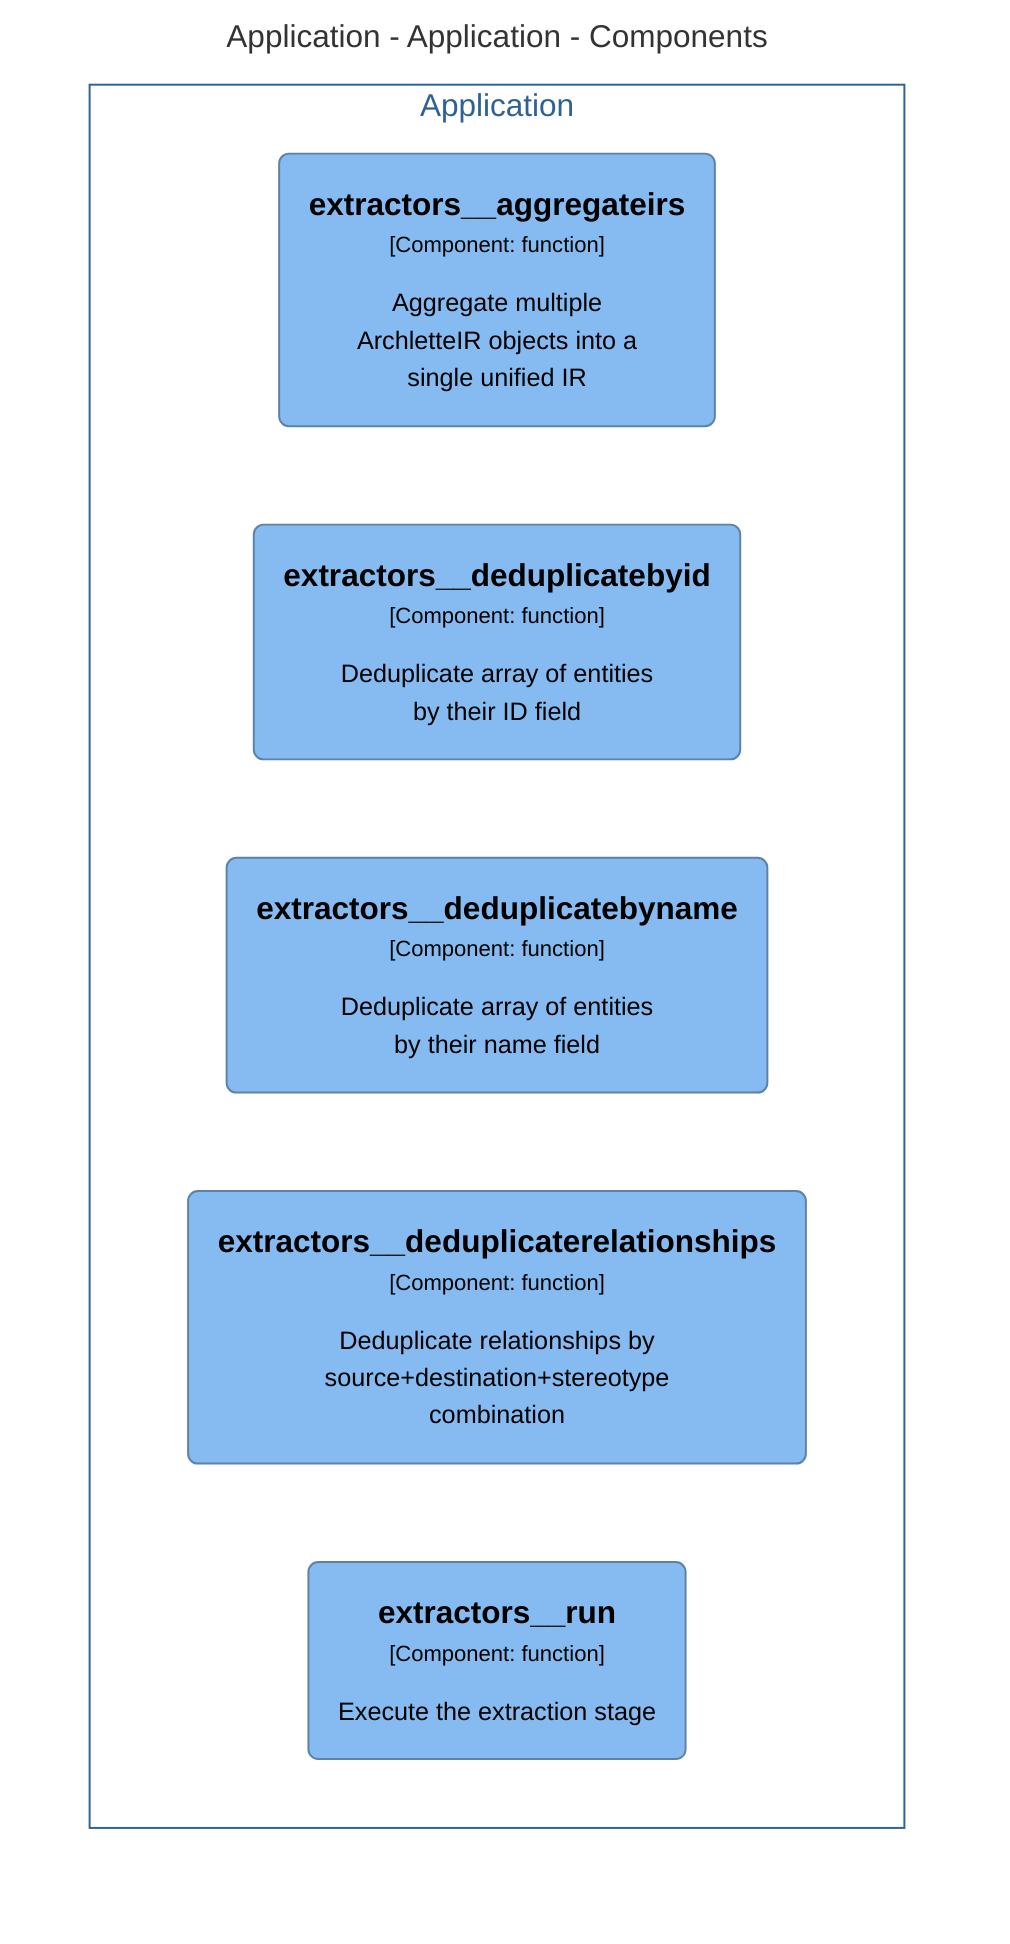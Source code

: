graph TB
  linkStyle default fill:#ffffff

  subgraph diagram ["Application - Application - Components"]
    style diagram fill:#ffffff,stroke:#ffffff

    subgraph 8 ["Application"]
      style 8 fill:#ffffff,stroke:#2e6295,color:#2e6295

      25("<div style='font-weight: bold'>extractors__aggregateirs</div><div style='font-size: 70%; margin-top: 0px'>[Component: function]</div><div style='font-size: 80%; margin-top:10px'>Aggregate multiple<br />ArchletteIR objects into a<br />single unified IR</div>")
      style 25 fill:#85bbf0,stroke:#5d82a8,color:#000000
      26("<div style='font-weight: bold'>extractors__deduplicatebyid</div><div style='font-size: 70%; margin-top: 0px'>[Component: function]</div><div style='font-size: 80%; margin-top:10px'>Deduplicate array of entities<br />by their ID field</div>")
      style 26 fill:#85bbf0,stroke:#5d82a8,color:#000000
      27("<div style='font-weight: bold'>extractors__deduplicatebyname</div><div style='font-size: 70%; margin-top: 0px'>[Component: function]</div><div style='font-size: 80%; margin-top:10px'>Deduplicate array of entities<br />by their name field</div>")
      style 27 fill:#85bbf0,stroke:#5d82a8,color:#000000
      28("<div style='font-weight: bold'>extractors__deduplicaterelationships</div><div style='font-size: 70%; margin-top: 0px'>[Component: function]</div><div style='font-size: 80%; margin-top:10px'>Deduplicate relationships by<br />source+destination+stereotype<br />combination</div>")
      style 28 fill:#85bbf0,stroke:#5d82a8,color:#000000
      29("<div style='font-weight: bold'>extractors__run</div><div style='font-size: 70%; margin-top: 0px'>[Component: function]</div><div style='font-size: 80%; margin-top:10px'>Execute the extraction stage</div>")
      style 29 fill:#85bbf0,stroke:#5d82a8,color:#000000
    end

  end
